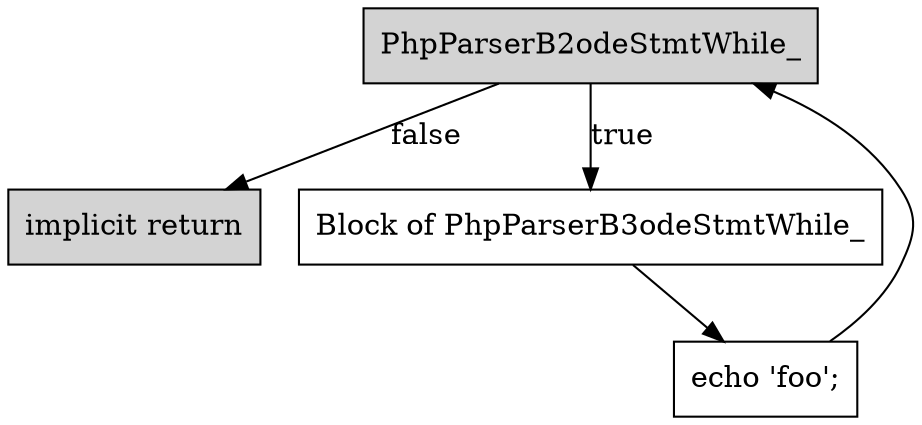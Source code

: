 digraph G {
    B1 [shape=box,label="implicit return",style=filled]
    B2 [shape=box,label="PhpParser\Node\Stmt\While_",style=filled]
    B2 -> B3 [label="true"]
    B2 -> B1 [label="false"]
    B4 [shape=box,label="echo 'foo';"]
    B4 -> B2
    B3 [shape=box,label="Block of PhpParser\Node\Stmt\While_"]
    B3 -> B4
}